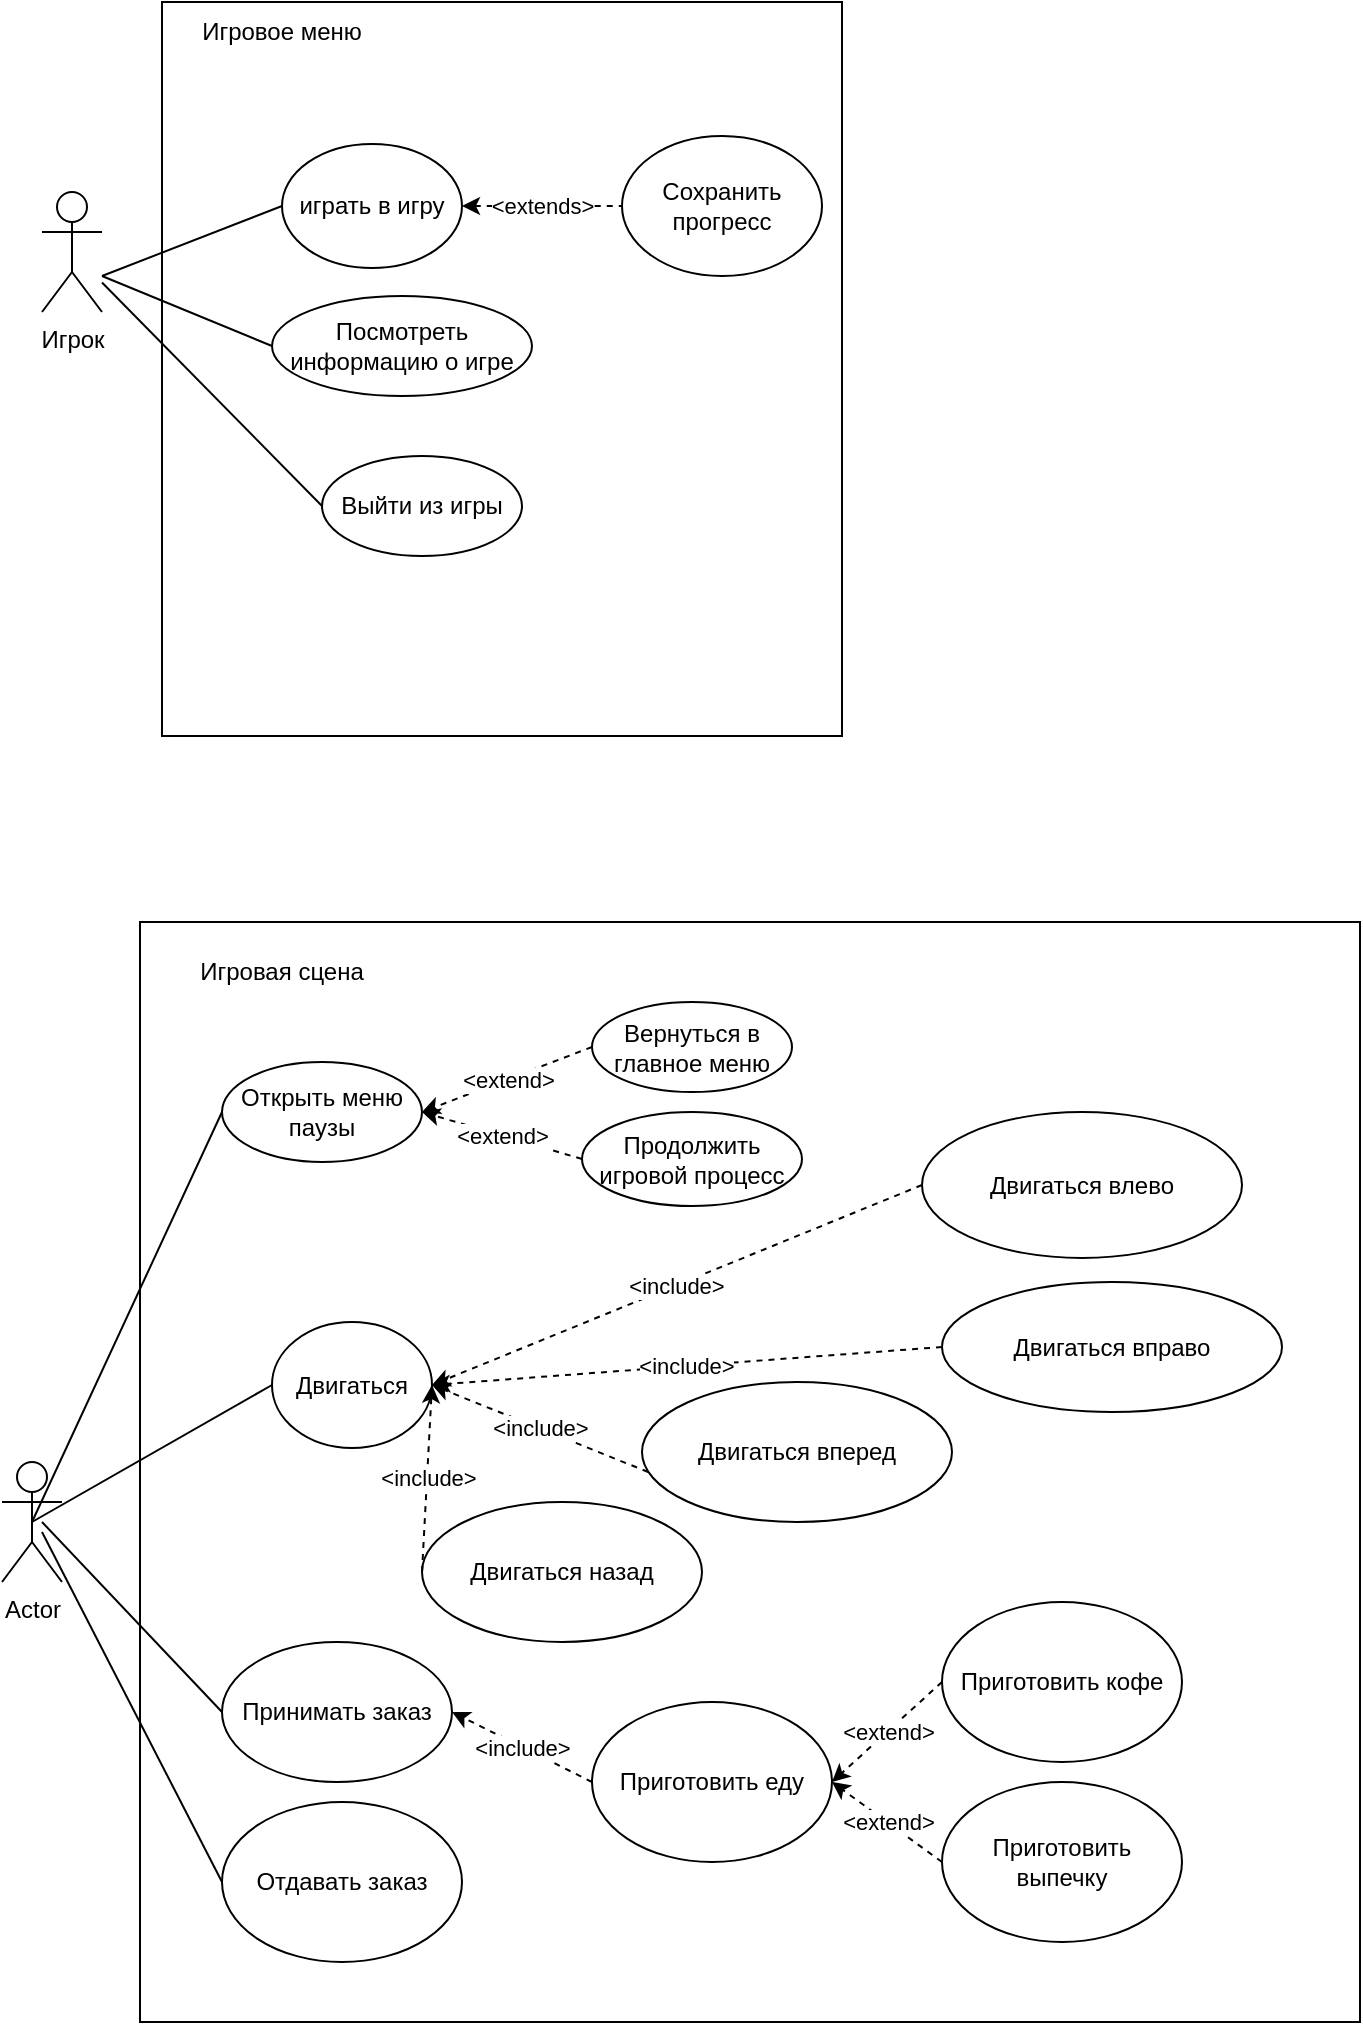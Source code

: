 <mxfile version="20.3.5" type="github" pages="3">
  <diagram id="C5RBs43oDa-KdzZeNtuy" name="Use-case">
    <mxGraphModel dx="1422" dy="794" grid="1" gridSize="10" guides="1" tooltips="1" connect="1" arrows="1" fold="1" page="1" pageScale="1" pageWidth="827" pageHeight="1169" math="0" shadow="0">
      <root>
        <mxCell id="WIyWlLk6GJQsqaUBKTNV-0" />
        <mxCell id="WIyWlLk6GJQsqaUBKTNV-1" parent="WIyWlLk6GJQsqaUBKTNV-0" />
        <mxCell id="Ne8jfRfgvsVxdE2lcxMV-0" value="Игрок" style="shape=umlActor;verticalLabelPosition=bottom;verticalAlign=top;html=1;outlineConnect=0;" parent="WIyWlLk6GJQsqaUBKTNV-1" vertex="1">
          <mxGeometry x="60" y="125" width="30" height="60" as="geometry" />
        </mxCell>
        <mxCell id="90OTyeDiw46A_I_kzMiP-0" value="" style="rounded=0;whiteSpace=wrap;html=1;" parent="WIyWlLk6GJQsqaUBKTNV-1" vertex="1">
          <mxGeometry x="120" y="30" width="340" height="367" as="geometry" />
        </mxCell>
        <mxCell id="90OTyeDiw46A_I_kzMiP-1" value="Игровое меню" style="text;html=1;strokeColor=none;fillColor=none;align=center;verticalAlign=middle;whiteSpace=wrap;rounded=0;" parent="WIyWlLk6GJQsqaUBKTNV-1" vertex="1">
          <mxGeometry x="120" y="30" width="120" height="30" as="geometry" />
        </mxCell>
        <mxCell id="90OTyeDiw46A_I_kzMiP-2" value="играть в игру" style="ellipse;whiteSpace=wrap;html=1;" parent="WIyWlLk6GJQsqaUBKTNV-1" vertex="1">
          <mxGeometry x="180" y="101" width="90" height="62" as="geometry" />
        </mxCell>
        <mxCell id="90OTyeDiw46A_I_kzMiP-3" value="&amp;lt;extends&amp;gt;" style="endArrow=none;html=1;rounded=0;exitX=1;exitY=0.5;exitDx=0;exitDy=0;dashed=1;endFill=0;startArrow=classic;startFill=1;" parent="WIyWlLk6GJQsqaUBKTNV-1" source="90OTyeDiw46A_I_kzMiP-2" target="90OTyeDiw46A_I_kzMiP-4" edge="1">
          <mxGeometry width="50" height="50" relative="1" as="geometry">
            <mxPoint x="380" y="247" as="sourcePoint" />
            <mxPoint x="430" y="197" as="targetPoint" />
          </mxGeometry>
        </mxCell>
        <mxCell id="90OTyeDiw46A_I_kzMiP-4" value="Сохранить прогресс" style="ellipse;whiteSpace=wrap;html=1;" parent="WIyWlLk6GJQsqaUBKTNV-1" vertex="1">
          <mxGeometry x="350" y="97" width="100" height="70" as="geometry" />
        </mxCell>
        <mxCell id="90OTyeDiw46A_I_kzMiP-5" value="Выйти из игры" style="ellipse;whiteSpace=wrap;html=1;" parent="WIyWlLk6GJQsqaUBKTNV-1" vertex="1">
          <mxGeometry x="200" y="257" width="100" height="50" as="geometry" />
        </mxCell>
        <mxCell id="Qqe8NDLmLsVqNLctiIEd-0" value="" style="endArrow=none;html=1;rounded=0;entryX=0;entryY=0.5;entryDx=0;entryDy=0;endFill=0;" parent="WIyWlLk6GJQsqaUBKTNV-1" source="Ne8jfRfgvsVxdE2lcxMV-0" target="90OTyeDiw46A_I_kzMiP-5" edge="1">
          <mxGeometry width="50" height="50" relative="1" as="geometry">
            <mxPoint x="250" y="247" as="sourcePoint" />
            <mxPoint x="300" y="197" as="targetPoint" />
          </mxGeometry>
        </mxCell>
        <mxCell id="Qqe8NDLmLsVqNLctiIEd-3" value="" style="endArrow=none;html=1;rounded=0;entryX=0;entryY=0.5;entryDx=0;entryDy=0;" parent="WIyWlLk6GJQsqaUBKTNV-1" target="90OTyeDiw46A_I_kzMiP-2" edge="1">
          <mxGeometry width="50" height="50" relative="1" as="geometry">
            <mxPoint x="90" y="167" as="sourcePoint" />
            <mxPoint x="300" y="197" as="targetPoint" />
          </mxGeometry>
        </mxCell>
        <mxCell id="Qqe8NDLmLsVqNLctiIEd-4" value="Посмотреть информацию о игре" style="ellipse;whiteSpace=wrap;html=1;" parent="WIyWlLk6GJQsqaUBKTNV-1" vertex="1">
          <mxGeometry x="175" y="177" width="130" height="50" as="geometry" />
        </mxCell>
        <mxCell id="Qqe8NDLmLsVqNLctiIEd-5" value="" style="endArrow=none;html=1;rounded=0;entryX=0;entryY=0.5;entryDx=0;entryDy=0;" parent="WIyWlLk6GJQsqaUBKTNV-1" target="Qqe8NDLmLsVqNLctiIEd-4" edge="1">
          <mxGeometry width="50" height="50" relative="1" as="geometry">
            <mxPoint x="90" y="167" as="sourcePoint" />
            <mxPoint x="300" y="187" as="targetPoint" />
          </mxGeometry>
        </mxCell>
        <mxCell id="Qqe8NDLmLsVqNLctiIEd-6" value="Actor" style="shape=umlActor;verticalLabelPosition=bottom;verticalAlign=top;html=1;outlineConnect=0;" parent="WIyWlLk6GJQsqaUBKTNV-1" vertex="1">
          <mxGeometry x="40" y="760" width="30" height="60" as="geometry" />
        </mxCell>
        <mxCell id="Qqe8NDLmLsVqNLctiIEd-7" value="" style="rounded=0;whiteSpace=wrap;html=1;" parent="WIyWlLk6GJQsqaUBKTNV-1" vertex="1">
          <mxGeometry x="109" y="490" width="610" height="550" as="geometry" />
        </mxCell>
        <mxCell id="Qqe8NDLmLsVqNLctiIEd-8" value="Игровая сцена" style="text;html=1;strokeColor=none;fillColor=none;align=center;verticalAlign=middle;whiteSpace=wrap;rounded=0;" parent="WIyWlLk6GJQsqaUBKTNV-1" vertex="1">
          <mxGeometry x="130" y="500" width="100" height="30" as="geometry" />
        </mxCell>
        <mxCell id="Qqe8NDLmLsVqNLctiIEd-10" value="Открыть меню паузы" style="ellipse;whiteSpace=wrap;html=1;" parent="WIyWlLk6GJQsqaUBKTNV-1" vertex="1">
          <mxGeometry x="150" y="560" width="100" height="50" as="geometry" />
        </mxCell>
        <mxCell id="Qqe8NDLmLsVqNLctiIEd-11" value="Продолжить игровой процесс" style="ellipse;whiteSpace=wrap;html=1;" parent="WIyWlLk6GJQsqaUBKTNV-1" vertex="1">
          <mxGeometry x="330" y="585" width="110" height="47" as="geometry" />
        </mxCell>
        <mxCell id="Qqe8NDLmLsVqNLctiIEd-12" value="Вернуться в главное меню" style="ellipse;whiteSpace=wrap;html=1;" parent="WIyWlLk6GJQsqaUBKTNV-1" vertex="1">
          <mxGeometry x="335" y="530" width="100" height="45" as="geometry" />
        </mxCell>
        <mxCell id="Qqe8NDLmLsVqNLctiIEd-13" value="Двигаться" style="ellipse;whiteSpace=wrap;html=1;" parent="WIyWlLk6GJQsqaUBKTNV-1" vertex="1">
          <mxGeometry x="175" y="690" width="80" height="63" as="geometry" />
        </mxCell>
        <mxCell id="Qqe8NDLmLsVqNLctiIEd-14" value="Двигаться влево" style="ellipse;whiteSpace=wrap;html=1;" parent="WIyWlLk6GJQsqaUBKTNV-1" vertex="1">
          <mxGeometry x="500" y="585" width="160" height="73" as="geometry" />
        </mxCell>
        <mxCell id="Qqe8NDLmLsVqNLctiIEd-15" value="Двигаться вперед" style="ellipse;whiteSpace=wrap;html=1;" parent="WIyWlLk6GJQsqaUBKTNV-1" vertex="1">
          <mxGeometry x="360" y="720" width="155" height="70" as="geometry" />
        </mxCell>
        <mxCell id="Qqe8NDLmLsVqNLctiIEd-16" value="Двигаться вправо" style="ellipse;whiteSpace=wrap;html=1;" parent="WIyWlLk6GJQsqaUBKTNV-1" vertex="1">
          <mxGeometry x="510" y="670" width="170" height="65" as="geometry" />
        </mxCell>
        <mxCell id="Qqe8NDLmLsVqNLctiIEd-17" value="Принимать заказ" style="ellipse;whiteSpace=wrap;html=1;" parent="WIyWlLk6GJQsqaUBKTNV-1" vertex="1">
          <mxGeometry x="150" y="850" width="115" height="70" as="geometry" />
        </mxCell>
        <mxCell id="Qqe8NDLmLsVqNLctiIEd-18" value="Двигаться назад" style="ellipse;whiteSpace=wrap;html=1;" parent="WIyWlLk6GJQsqaUBKTNV-1" vertex="1">
          <mxGeometry x="250" y="780" width="140" height="70" as="geometry" />
        </mxCell>
        <mxCell id="Qqe8NDLmLsVqNLctiIEd-20" value="Отдавать заказ" style="ellipse;whiteSpace=wrap;html=1;" parent="WIyWlLk6GJQsqaUBKTNV-1" vertex="1">
          <mxGeometry x="150" y="930" width="120" height="80" as="geometry" />
        </mxCell>
        <mxCell id="Qqe8NDLmLsVqNLctiIEd-21" value="Приготовить еду" style="ellipse;whiteSpace=wrap;html=1;" parent="WIyWlLk6GJQsqaUBKTNV-1" vertex="1">
          <mxGeometry x="335" y="880" width="120" height="80" as="geometry" />
        </mxCell>
        <mxCell id="Qqe8NDLmLsVqNLctiIEd-22" value="Приготовить кофе" style="ellipse;whiteSpace=wrap;html=1;" parent="WIyWlLk6GJQsqaUBKTNV-1" vertex="1">
          <mxGeometry x="510" y="830" width="120" height="80" as="geometry" />
        </mxCell>
        <mxCell id="Qqe8NDLmLsVqNLctiIEd-23" value="Приготовить выпечку" style="ellipse;whiteSpace=wrap;html=1;" parent="WIyWlLk6GJQsqaUBKTNV-1" vertex="1">
          <mxGeometry x="510" y="920" width="120" height="80" as="geometry" />
        </mxCell>
        <mxCell id="Qqe8NDLmLsVqNLctiIEd-25" value="&amp;lt;include&amp;gt;" style="endArrow=classic;html=1;rounded=0;exitX=0;exitY=0.5;exitDx=0;exitDy=0;dashed=1;entryX=1;entryY=0.5;entryDx=0;entryDy=0;" parent="WIyWlLk6GJQsqaUBKTNV-1" source="Qqe8NDLmLsVqNLctiIEd-14" target="Qqe8NDLmLsVqNLctiIEd-13" edge="1">
          <mxGeometry width="50" height="50" relative="1" as="geometry">
            <mxPoint x="350" y="750" as="sourcePoint" />
            <mxPoint x="310" y="700" as="targetPoint" />
          </mxGeometry>
        </mxCell>
        <mxCell id="Qqe8NDLmLsVqNLctiIEd-26" value="&amp;lt;include&amp;gt;" style="endArrow=classic;html=1;rounded=0;dashed=1;entryX=1;entryY=0.5;entryDx=0;entryDy=0;exitX=0;exitY=0.5;exitDx=0;exitDy=0;" parent="WIyWlLk6GJQsqaUBKTNV-1" source="Qqe8NDLmLsVqNLctiIEd-16" target="Qqe8NDLmLsVqNLctiIEd-13" edge="1">
          <mxGeometry width="50" height="50" relative="1" as="geometry">
            <mxPoint x="350" y="750" as="sourcePoint" />
            <mxPoint x="400" y="700" as="targetPoint" />
          </mxGeometry>
        </mxCell>
        <mxCell id="Qqe8NDLmLsVqNLctiIEd-27" value="&amp;lt;include&amp;gt;" style="endArrow=classic;html=1;rounded=0;dashed=1;exitX=0.02;exitY=0.643;exitDx=0;exitDy=0;exitPerimeter=0;entryX=1;entryY=0.5;entryDx=0;entryDy=0;" parent="WIyWlLk6GJQsqaUBKTNV-1" source="Qqe8NDLmLsVqNLctiIEd-15" target="Qqe8NDLmLsVqNLctiIEd-13" edge="1">
          <mxGeometry width="50" height="50" relative="1" as="geometry">
            <mxPoint x="350" y="750" as="sourcePoint" />
            <mxPoint x="400" y="700" as="targetPoint" />
          </mxGeometry>
        </mxCell>
        <mxCell id="Qqe8NDLmLsVqNLctiIEd-28" value="&amp;lt;include&amp;gt;" style="endArrow=classic;html=1;rounded=0;dashed=1;exitX=0;exitY=0.5;exitDx=0;exitDy=0;entryX=1;entryY=0.5;entryDx=0;entryDy=0;" parent="WIyWlLk6GJQsqaUBKTNV-1" source="Qqe8NDLmLsVqNLctiIEd-18" target="Qqe8NDLmLsVqNLctiIEd-13" edge="1">
          <mxGeometry width="50" height="50" relative="1" as="geometry">
            <mxPoint x="350" y="750" as="sourcePoint" />
            <mxPoint x="400" y="700" as="targetPoint" />
          </mxGeometry>
        </mxCell>
        <mxCell id="Qqe8NDLmLsVqNLctiIEd-29" value="&amp;lt;extend&amp;gt;" style="endArrow=classic;html=1;rounded=0;dashed=1;entryX=1;entryY=0.5;entryDx=0;entryDy=0;exitX=0;exitY=0.5;exitDx=0;exitDy=0;" parent="WIyWlLk6GJQsqaUBKTNV-1" source="Qqe8NDLmLsVqNLctiIEd-12" target="Qqe8NDLmLsVqNLctiIEd-10" edge="1">
          <mxGeometry width="50" height="50" relative="1" as="geometry">
            <mxPoint x="360" y="610" as="sourcePoint" />
            <mxPoint x="410" y="560" as="targetPoint" />
          </mxGeometry>
        </mxCell>
        <mxCell id="Qqe8NDLmLsVqNLctiIEd-31" value="&amp;lt;extend&amp;gt;" style="endArrow=classic;html=1;rounded=0;dashed=1;entryX=1;entryY=0.5;entryDx=0;entryDy=0;exitX=0;exitY=0.5;exitDx=0;exitDy=0;" parent="WIyWlLk6GJQsqaUBKTNV-1" source="Qqe8NDLmLsVqNLctiIEd-11" target="Qqe8NDLmLsVqNLctiIEd-10" edge="1">
          <mxGeometry width="50" height="50" relative="1" as="geometry">
            <mxPoint x="340" y="700" as="sourcePoint" />
            <mxPoint x="390" y="650" as="targetPoint" />
          </mxGeometry>
        </mxCell>
        <mxCell id="Qqe8NDLmLsVqNLctiIEd-35" value="&amp;lt;extend&amp;gt;" style="endArrow=classic;html=1;rounded=0;dashed=1;exitX=0;exitY=0.5;exitDx=0;exitDy=0;entryX=1;entryY=0.5;entryDx=0;entryDy=0;" parent="WIyWlLk6GJQsqaUBKTNV-1" source="Qqe8NDLmLsVqNLctiIEd-22" target="Qqe8NDLmLsVqNLctiIEd-21" edge="1">
          <mxGeometry width="50" height="50" relative="1" as="geometry">
            <mxPoint x="360" y="940" as="sourcePoint" />
            <mxPoint x="410" y="890" as="targetPoint" />
          </mxGeometry>
        </mxCell>
        <mxCell id="Qqe8NDLmLsVqNLctiIEd-36" value="&amp;lt;extend&amp;gt;" style="endArrow=classic;html=1;rounded=0;dashed=1;exitX=0;exitY=0.5;exitDx=0;exitDy=0;entryX=1;entryY=0.5;entryDx=0;entryDy=0;" parent="WIyWlLk6GJQsqaUBKTNV-1" source="Qqe8NDLmLsVqNLctiIEd-23" target="Qqe8NDLmLsVqNLctiIEd-21" edge="1">
          <mxGeometry width="50" height="50" relative="1" as="geometry">
            <mxPoint x="360" y="940" as="sourcePoint" />
            <mxPoint x="410" y="890" as="targetPoint" />
          </mxGeometry>
        </mxCell>
        <mxCell id="Qqe8NDLmLsVqNLctiIEd-37" value="&amp;lt;include&amp;gt;" style="endArrow=classic;html=1;rounded=0;dashed=1;exitX=0;exitY=0.5;exitDx=0;exitDy=0;entryX=1;entryY=0.5;entryDx=0;entryDy=0;" parent="WIyWlLk6GJQsqaUBKTNV-1" source="Qqe8NDLmLsVqNLctiIEd-21" target="Qqe8NDLmLsVqNLctiIEd-17" edge="1">
          <mxGeometry width="50" height="50" relative="1" as="geometry">
            <mxPoint x="360" y="940" as="sourcePoint" />
            <mxPoint x="410" y="890" as="targetPoint" />
          </mxGeometry>
        </mxCell>
        <mxCell id="Qqe8NDLmLsVqNLctiIEd-40" value="" style="endArrow=none;html=1;rounded=0;exitX=0.5;exitY=0.5;exitDx=0;exitDy=0;exitPerimeter=0;entryX=0;entryY=0.5;entryDx=0;entryDy=0;" parent="WIyWlLk6GJQsqaUBKTNV-1" source="Qqe8NDLmLsVqNLctiIEd-6" target="Qqe8NDLmLsVqNLctiIEd-10" edge="1">
          <mxGeometry width="50" height="50" relative="1" as="geometry">
            <mxPoint x="420" y="840" as="sourcePoint" />
            <mxPoint x="470" y="790" as="targetPoint" />
          </mxGeometry>
        </mxCell>
        <mxCell id="Qqe8NDLmLsVqNLctiIEd-41" value="" style="endArrow=none;html=1;rounded=0;exitX=0.5;exitY=0.5;exitDx=0;exitDy=0;exitPerimeter=0;entryX=0;entryY=0.5;entryDx=0;entryDy=0;" parent="WIyWlLk6GJQsqaUBKTNV-1" source="Qqe8NDLmLsVqNLctiIEd-6" target="Qqe8NDLmLsVqNLctiIEd-13" edge="1">
          <mxGeometry width="50" height="50" relative="1" as="geometry">
            <mxPoint x="420" y="840" as="sourcePoint" />
            <mxPoint x="470" y="790" as="targetPoint" />
          </mxGeometry>
        </mxCell>
        <mxCell id="Qqe8NDLmLsVqNLctiIEd-42" value="" style="endArrow=none;html=1;rounded=0;entryX=0;entryY=0.5;entryDx=0;entryDy=0;" parent="WIyWlLk6GJQsqaUBKTNV-1" target="Qqe8NDLmLsVqNLctiIEd-17" edge="1">
          <mxGeometry width="50" height="50" relative="1" as="geometry">
            <mxPoint x="60" y="790" as="sourcePoint" />
            <mxPoint x="470" y="790" as="targetPoint" />
          </mxGeometry>
        </mxCell>
        <mxCell id="Qqe8NDLmLsVqNLctiIEd-43" value="" style="endArrow=none;html=1;rounded=0;entryX=0;entryY=0.5;entryDx=0;entryDy=0;" parent="WIyWlLk6GJQsqaUBKTNV-1" target="Qqe8NDLmLsVqNLctiIEd-20" edge="1">
          <mxGeometry width="50" height="50" relative="1" as="geometry">
            <mxPoint x="60" y="795" as="sourcePoint" />
            <mxPoint x="110" y="745" as="targetPoint" />
          </mxGeometry>
        </mxCell>
      </root>
    </mxGraphModel>
  </diagram>
  <diagram id="HnUnrX7rn5Hr6e7uyCX0" name="Диаграмма последовательностей">
    <mxGraphModel dx="1422" dy="794" grid="1" gridSize="10" guides="1" tooltips="1" connect="1" arrows="1" fold="1" page="1" pageScale="1" pageWidth="827" pageHeight="1169" math="0" shadow="0">
      <root>
        <mxCell id="0" />
        <mxCell id="1" parent="0" />
        <mxCell id="hGnPdzImt7GURPPLnv8p-1" value="player: Player" style="rounded=0;whiteSpace=wrap;html=1;" parent="1" vertex="1">
          <mxGeometry x="90" y="10" width="100" height="50" as="geometry" />
        </mxCell>
        <mxCell id="hGnPdzImt7GURPPLnv8p-2" value="gui: GameMenu" style="rounded=0;whiteSpace=wrap;html=1;" parent="1" vertex="1">
          <mxGeometry x="310" y="10" width="120" height="50" as="geometry" />
        </mxCell>
        <mxCell id="hGnPdzImt7GURPPLnv8p-3" value="data: Provider" style="rounded=0;whiteSpace=wrap;html=1;" parent="1" vertex="1">
          <mxGeometry x="827" y="10" width="120" height="50" as="geometry" />
        </mxCell>
        <mxCell id="hGnPdzImt7GURPPLnv8p-5" value="" style="endArrow=none;dashed=1;html=1;rounded=0;entryX=0.5;entryY=1;entryDx=0;entryDy=0;" parent="1" target="hGnPdzImt7GURPPLnv8p-1" edge="1">
          <mxGeometry width="50" height="50" relative="1" as="geometry">
            <mxPoint x="140" y="720" as="sourcePoint" />
            <mxPoint x="440" y="280" as="targetPoint" />
          </mxGeometry>
        </mxCell>
        <mxCell id="hGnPdzImt7GURPPLnv8p-6" value="" style="endArrow=none;dashed=1;html=1;rounded=0;entryX=0.5;entryY=1;entryDx=0;entryDy=0;startArrow=none;" parent="1" source="hGnPdzImt7GURPPLnv8p-10" edge="1">
          <mxGeometry width="50" height="50" relative="1" as="geometry">
            <mxPoint x="886.5" y="510" as="sourcePoint" />
            <mxPoint x="886.5" y="60" as="targetPoint" />
          </mxGeometry>
        </mxCell>
        <mxCell id="hGnPdzImt7GURPPLnv8p-7" value="" style="endArrow=none;dashed=1;html=1;rounded=0;entryX=0.5;entryY=1;entryDx=0;entryDy=0;" parent="1" target="hGnPdzImt7GURPPLnv8p-2" edge="1">
          <mxGeometry width="50" height="50" relative="1" as="geometry">
            <mxPoint x="370" y="710" as="sourcePoint" />
            <mxPoint x="369.5" y="70" as="targetPoint" />
          </mxGeometry>
        </mxCell>
        <mxCell id="hGnPdzImt7GURPPLnv8p-8" value="" style="rounded=0;whiteSpace=wrap;html=1;" parent="1" vertex="1">
          <mxGeometry x="125" y="80" width="30" height="400" as="geometry" />
        </mxCell>
        <mxCell id="hGnPdzImt7GURPPLnv8p-10" value="" style="rounded=0;whiteSpace=wrap;html=1;" parent="1" vertex="1">
          <mxGeometry x="877" y="160" width="20" height="50" as="geometry" />
        </mxCell>
        <mxCell id="hGnPdzImt7GURPPLnv8p-11" value="" style="endArrow=none;dashed=1;html=1;rounded=0;entryX=0.5;entryY=1;entryDx=0;entryDy=0;startArrow=none;" parent="1" source="wieTnfwfSt6Gf1IbfCgy-33" target="hGnPdzImt7GURPPLnv8p-10" edge="1">
          <mxGeometry width="50" height="50" relative="1" as="geometry">
            <mxPoint x="887" y="620" as="sourcePoint" />
            <mxPoint x="886.5" y="60" as="targetPoint" />
          </mxGeometry>
        </mxCell>
        <mxCell id="hGnPdzImt7GURPPLnv8p-13" value="" style="rounded=0;whiteSpace=wrap;html=1;" parent="1" vertex="1">
          <mxGeometry x="360" y="90" width="20" height="350" as="geometry" />
        </mxCell>
        <mxCell id="hGnPdzImt7GURPPLnv8p-14" value="1.1: InitMain()" style="endArrow=classic;html=1;rounded=0;edgeStyle=orthogonalEdgeStyle;" parent="1" target="hGnPdzImt7GURPPLnv8p-13" edge="1">
          <mxGeometry width="50" height="50" relative="1" as="geometry">
            <mxPoint x="380" y="125" as="sourcePoint" />
            <mxPoint x="300" y="230" as="targetPoint" />
            <Array as="points">
              <mxPoint x="380" y="125" />
              <mxPoint x="410" y="125" />
              <mxPoint x="410" y="145" />
            </Array>
          </mxGeometry>
        </mxCell>
        <mxCell id="wieTnfwfSt6Gf1IbfCgy-6" value="&amp;nbsp;LoadNewGame()" style="endArrow=classic;html=1;rounded=0;entryX=0.957;entryY=0.18;entryDx=0;entryDy=0;entryPerimeter=0;exitX=-0.014;exitY=0.587;exitDx=0;exitDy=0;exitPerimeter=0;" parent="1" source="wieTnfwfSt6Gf1IbfCgy-5" target="wieTnfwfSt6Gf1IbfCgy-38" edge="1">
          <mxGeometry y="1" width="50" height="50" relative="1" as="geometry">
            <mxPoint x="860" y="519.29" as="sourcePoint" />
            <mxPoint x="740" y="519.29" as="targetPoint" />
            <mxPoint as="offset" />
          </mxGeometry>
        </mxCell>
        <mxCell id="wieTnfwfSt6Gf1IbfCgy-9" value="" style="endArrow=classic;html=1;rounded=0;exitX=1;exitY=0.196;exitDx=0;exitDy=0;exitPerimeter=0;entryX=-0.083;entryY=0.198;entryDx=0;entryDy=0;entryPerimeter=0;" parent="1" source="hGnPdzImt7GURPPLnv8p-8" target="hGnPdzImt7GURPPLnv8p-13" edge="1">
          <mxGeometry width="50" height="50" relative="1" as="geometry">
            <mxPoint x="170" y="160" as="sourcePoint" />
            <mxPoint x="340" y="170" as="targetPoint" />
          </mxGeometry>
        </mxCell>
        <mxCell id="wieTnfwfSt6Gf1IbfCgy-10" value="ClickOnInformationButtom" style="edgeLabel;html=1;align=center;verticalAlign=middle;resizable=0;points=[];" parent="wieTnfwfSt6Gf1IbfCgy-9" vertex="1" connectable="0">
          <mxGeometry x="-0.335" y="3" relative="1" as="geometry">
            <mxPoint x="26" y="-4" as="offset" />
          </mxGeometry>
        </mxCell>
        <mxCell id="wieTnfwfSt6Gf1IbfCgy-15" value="gui: InfotmationAboutGame" style="rounded=0;whiteSpace=wrap;html=1;fillStyle=auto;" parent="1" vertex="1">
          <mxGeometry x="460" y="10" width="150" height="50" as="geometry" />
        </mxCell>
        <mxCell id="wieTnfwfSt6Gf1IbfCgy-16" value="gui: GameInterface" style="rounded=0;whiteSpace=wrap;html=1;fillStyle=auto;" parent="1" vertex="1">
          <mxGeometry x="640" y="10" width="150" height="50" as="geometry" />
        </mxCell>
        <mxCell id="wieTnfwfSt6Gf1IbfCgy-17" value="" style="endArrow=none;dashed=1;html=1;rounded=0;entryX=0.5;entryY=1;entryDx=0;entryDy=0;startArrow=none;" parent="1" source="wieTnfwfSt6Gf1IbfCgy-38" target="wieTnfwfSt6Gf1IbfCgy-16" edge="1">
          <mxGeometry width="50" height="50" relative="1" as="geometry">
            <mxPoint x="720" y="720" as="sourcePoint" />
            <mxPoint x="620" y="200" as="targetPoint" />
          </mxGeometry>
        </mxCell>
        <mxCell id="wieTnfwfSt6Gf1IbfCgy-18" value="" style="endArrow=none;dashed=1;html=1;rounded=0;entryX=0.5;entryY=1;entryDx=0;entryDy=0;startArrow=none;" parent="1" source="wieTnfwfSt6Gf1IbfCgy-19" target="wieTnfwfSt6Gf1IbfCgy-15" edge="1">
          <mxGeometry width="50" height="50" relative="1" as="geometry">
            <mxPoint x="535" y="520.762" as="sourcePoint" />
            <mxPoint x="620" y="230" as="targetPoint" />
          </mxGeometry>
        </mxCell>
        <mxCell id="wieTnfwfSt6Gf1IbfCgy-19" value="" style="rounded=0;whiteSpace=wrap;html=1;fillStyle=auto;" parent="1" vertex="1">
          <mxGeometry x="525" y="195" width="20" height="100" as="geometry" />
        </mxCell>
        <mxCell id="wieTnfwfSt6Gf1IbfCgy-20" value="" style="endArrow=none;dashed=1;html=1;rounded=0;entryX=0.5;entryY=1;entryDx=0;entryDy=0;" parent="1" target="wieTnfwfSt6Gf1IbfCgy-19" edge="1">
          <mxGeometry width="50" height="50" relative="1" as="geometry">
            <mxPoint x="535" y="720" as="sourcePoint" />
            <mxPoint x="535" y="60" as="targetPoint" />
          </mxGeometry>
        </mxCell>
        <mxCell id="wieTnfwfSt6Gf1IbfCgy-12" value="onInformationButtomPressed" style="endArrow=classic;html=1;rounded=0;exitX=0.995;exitY=0.245;exitDx=0;exitDy=0;entryX=0;entryY=0.25;entryDx=0;entryDy=0;exitPerimeter=0;" parent="1" source="hGnPdzImt7GURPPLnv8p-13" target="hGnPdzImt7GURPPLnv8p-10" edge="1">
          <mxGeometry width="50" height="50" relative="1" as="geometry">
            <mxPoint x="390" y="190" as="sourcePoint" />
            <mxPoint x="870" y="178" as="targetPoint" />
            <mxPoint as="offset" />
          </mxGeometry>
        </mxCell>
        <mxCell id="wieTnfwfSt6Gf1IbfCgy-21" value="" style="endArrow=classic;html=1;rounded=0;exitX=0;exitY=0.796;exitDx=0;exitDy=0;entryX=1.049;entryY=0.05;entryDx=0;entryDy=0;entryPerimeter=0;exitPerimeter=0;dashed=1;" parent="1" source="hGnPdzImt7GURPPLnv8p-10" target="wieTnfwfSt6Gf1IbfCgy-19" edge="1">
          <mxGeometry width="50" height="50" relative="1" as="geometry">
            <mxPoint x="870" y="200" as="sourcePoint" />
            <mxPoint x="540" y="210" as="targetPoint" />
          </mxGeometry>
        </mxCell>
        <mxCell id="wieTnfwfSt6Gf1IbfCgy-22" value="UpdateGUI" style="edgeLabel;html=1;align=center;verticalAlign=middle;resizable=0;points=[];" parent="wieTnfwfSt6Gf1IbfCgy-21" vertex="1" connectable="0">
          <mxGeometry x="-0.19" y="4" relative="1" as="geometry">
            <mxPoint x="-73" as="offset" />
          </mxGeometry>
        </mxCell>
        <mxCell id="wieTnfwfSt6Gf1IbfCgy-23" value="ClickOnCloseButtom" style="endArrow=classic;html=1;rounded=0;exitX=0.99;exitY=0.368;exitDx=0;exitDy=0;exitPerimeter=0;entryX=-0.014;entryY=0.338;entryDx=0;entryDy=0;entryPerimeter=0;" parent="1" source="hGnPdzImt7GURPPLnv8p-8" target="wieTnfwfSt6Gf1IbfCgy-19" edge="1">
          <mxGeometry x="-0.131" y="10" width="50" height="50" relative="1" as="geometry">
            <mxPoint x="160" y="230" as="sourcePoint" />
            <mxPoint x="520" y="230" as="targetPoint" />
            <mxPoint as="offset" />
          </mxGeometry>
        </mxCell>
        <mxCell id="wieTnfwfSt6Gf1IbfCgy-24" value="OnCloseButtomPressed" style="endArrow=classic;html=1;rounded=0;exitX=0.936;exitY=0.448;exitDx=0;exitDy=0;exitPerimeter=0;entryX=-0.088;entryY=0.081;entryDx=0;entryDy=0;entryPerimeter=0;" parent="1" source="wieTnfwfSt6Gf1IbfCgy-19" target="wieTnfwfSt6Gf1IbfCgy-33" edge="1">
          <mxGeometry width="50" height="50" relative="1" as="geometry">
            <mxPoint x="400" y="250" as="sourcePoint" />
            <mxPoint x="860" y="250" as="targetPoint" />
          </mxGeometry>
        </mxCell>
        <mxCell id="wieTnfwfSt6Gf1IbfCgy-25" value="Update GUI" style="endArrow=classic;html=1;rounded=0;entryX=1.041;entryY=0.484;entryDx=0;entryDy=0;entryPerimeter=0;dashed=1;" parent="1" target="hGnPdzImt7GURPPLnv8p-13" edge="1">
          <mxGeometry width="50" height="50" relative="1" as="geometry">
            <mxPoint x="877" y="260" as="sourcePoint" />
            <mxPoint x="477" y="260" as="targetPoint" />
          </mxGeometry>
        </mxCell>
        <mxCell id="wieTnfwfSt6Gf1IbfCgy-27" value="ClickOnStartGameButtom" style="endArrow=classic;html=1;rounded=0;entryX=-0.05;entryY=0.659;entryDx=0;entryDy=0;entryPerimeter=0;exitX=0.997;exitY=0.6;exitDx=0;exitDy=0;exitPerimeter=0;" parent="1" source="hGnPdzImt7GURPPLnv8p-8" target="hGnPdzImt7GURPPLnv8p-13" edge="1">
          <mxGeometry width="50" height="50" relative="1" as="geometry">
            <mxPoint x="160" y="320" as="sourcePoint" />
            <mxPoint x="330" y="410" as="targetPoint" />
          </mxGeometry>
        </mxCell>
        <mxCell id="wieTnfwfSt6Gf1IbfCgy-29" value="OnStartGameButtomPressed" style="endArrow=classic;html=1;rounded=0;entryX=-0.067;entryY=0.092;entryDx=0;entryDy=0;entryPerimeter=0;" parent="1" target="wieTnfwfSt6Gf1IbfCgy-5" edge="1">
          <mxGeometry width="50" height="50" relative="1" as="geometry">
            <mxPoint x="380" y="339.64" as="sourcePoint" />
            <mxPoint x="830" y="339.64" as="targetPoint" />
          </mxGeometry>
        </mxCell>
        <mxCell id="wieTnfwfSt6Gf1IbfCgy-31" value="LoadGameWithRecorders()" style="endArrow=classic;html=1;rounded=0;exitX=-0.043;exitY=0.908;exitDx=0;exitDy=0;exitPerimeter=0;entryX=0.976;entryY=0.663;entryDx=0;entryDy=0;entryPerimeter=0;" parent="1" source="wieTnfwfSt6Gf1IbfCgy-5" target="wieTnfwfSt6Gf1IbfCgy-38" edge="1">
          <mxGeometry width="50" height="50" relative="1" as="geometry">
            <mxPoint x="860" y="600" as="sourcePoint" />
            <mxPoint x="730" y="600" as="targetPoint" />
            <mxPoint as="offset" />
          </mxGeometry>
        </mxCell>
        <mxCell id="wieTnfwfSt6Gf1IbfCgy-32" value="Запуск приложения" style="text;html=1;strokeColor=none;fillColor=none;align=center;verticalAlign=middle;whiteSpace=wrap;rounded=0;fillStyle=auto;" parent="1" vertex="1">
          <mxGeometry x="20" y="10" width="40" height="30" as="geometry" />
        </mxCell>
        <mxCell id="wieTnfwfSt6Gf1IbfCgy-33" value="" style="rounded=0;whiteSpace=wrap;html=1;fillStyle=auto;" parent="1" vertex="1">
          <mxGeometry x="877" y="235" width="20" height="60" as="geometry" />
        </mxCell>
        <mxCell id="wieTnfwfSt6Gf1IbfCgy-34" value="" style="endArrow=none;dashed=1;html=1;rounded=0;entryX=0.5;entryY=1;entryDx=0;entryDy=0;" parent="1" target="wieTnfwfSt6Gf1IbfCgy-33" edge="1">
          <mxGeometry width="50" height="50" relative="1" as="geometry">
            <mxPoint x="887" y="620" as="sourcePoint" />
            <mxPoint x="886" y="220" as="targetPoint" />
            <Array as="points">
              <mxPoint x="887" y="350" />
            </Array>
          </mxGeometry>
        </mxCell>
        <mxCell id="wieTnfwfSt6Gf1IbfCgy-5" value="" style="rounded=0;whiteSpace=wrap;html=1;fillStyle=auto;" parent="1" vertex="1">
          <mxGeometry x="877" y="310" width="20" height="320" as="geometry" />
        </mxCell>
        <mxCell id="wieTnfwfSt6Gf1IbfCgy-37" value="GameStartedCheck()" style="endArrow=classic;html=1;rounded=0;edgeStyle=orthogonalEdgeStyle;" parent="1" target="wieTnfwfSt6Gf1IbfCgy-5" edge="1">
          <mxGeometry x="-0.101" y="-60" width="50" height="50" relative="1" as="geometry">
            <mxPoint x="874" y="400" as="sourcePoint" />
            <mxPoint x="810" y="420" as="targetPoint" />
            <Array as="points">
              <mxPoint x="840" y="400" />
              <mxPoint x="840" y="429" />
            </Array>
            <mxPoint as="offset" />
          </mxGeometry>
        </mxCell>
        <mxCell id="wieTnfwfSt6Gf1IbfCgy-38" value="" style="rounded=0;whiteSpace=wrap;html=1;fillStyle=auto;" parent="1" vertex="1">
          <mxGeometry x="705" y="460" width="20" height="210" as="geometry" />
        </mxCell>
        <mxCell id="wieTnfwfSt6Gf1IbfCgy-39" value="" style="endArrow=none;dashed=1;html=1;rounded=0;entryX=0.5;entryY=1;entryDx=0;entryDy=0;" parent="1" target="wieTnfwfSt6Gf1IbfCgy-38" edge="1">
          <mxGeometry width="50" height="50" relative="1" as="geometry">
            <mxPoint x="715" y="740" as="sourcePoint" />
            <mxPoint x="715" y="60" as="targetPoint" />
          </mxGeometry>
        </mxCell>
        <mxCell id="wieTnfwfSt6Gf1IbfCgy-40" value="" style="rounded=0;whiteSpace=wrap;html=1;fillStyle=cross-hatch;" parent="1" vertex="1">
          <mxGeometry x="620" y="450" width="310" height="230" as="geometry" />
        </mxCell>
        <mxCell id="wieTnfwfSt6Gf1IbfCgy-41" value="" style="endArrow=none;dashed=1;html=1;rounded=0;entryX=1;entryY=0.5;entryDx=0;entryDy=0;exitX=0;exitY=0.5;exitDx=0;exitDy=0;" parent="1" source="wieTnfwfSt6Gf1IbfCgy-40" target="wieTnfwfSt6Gf1IbfCgy-40" edge="1">
          <mxGeometry width="50" height="50" relative="1" as="geometry">
            <mxPoint x="380" y="400" as="sourcePoint" />
            <mxPoint x="430" y="350" as="targetPoint" />
          </mxGeometry>
        </mxCell>
        <mxCell id="wieTnfwfSt6Gf1IbfCgy-42" value="alt" style="rounded=0;whiteSpace=wrap;html=1;fillStyle=auto;" parent="1" vertex="1">
          <mxGeometry x="620" y="450" width="60" height="30" as="geometry" />
        </mxCell>
        <mxCell id="wieTnfwfSt6Gf1IbfCgy-44" value="" style="endArrow=none;dashed=1;html=1;rounded=0;entryX=0;entryY=0.25;entryDx=0;entryDy=0;exitX=0;exitY=0;exitDx=230;exitDy=30;exitPerimeter=0;" parent="1" source="wieTnfwfSt6Gf1IbfCgy-2" target="wieTnfwfSt6Gf1IbfCgy-40" edge="1">
          <mxGeometry width="50" height="50" relative="1" as="geometry">
            <mxPoint x="380" y="400" as="sourcePoint" />
            <mxPoint x="430" y="350" as="targetPoint" />
          </mxGeometry>
        </mxCell>
        <mxCell id="wieTnfwfSt6Gf1IbfCgy-2" value="&lt;div style=&quot;text-align: left;&quot;&gt;&lt;span style=&quot;background-color: initial;&quot;&gt;Если найдена сохраненная ига:&lt;/span&gt;&lt;/div&gt;&lt;div style=&quot;text-align: left;&quot;&gt;&lt;span style=&quot;background-color: initial;&quot;&gt;&amp;nbsp; &amp;nbsp;-загрузить сцену с игрой&lt;/span&gt;&lt;/div&gt;&lt;div style=&quot;text-align: left;&quot;&gt;&lt;span style=&quot;background-color: initial;&quot;&gt;иначе&lt;/span&gt;&lt;/div&gt;&lt;div style=&quot;text-align: left;&quot;&gt;&lt;span style=&quot;background-color: initial;&quot;&gt;&amp;nbsp; -инициализировать GUI&lt;/span&gt;&lt;/div&gt;" style="shape=note;whiteSpace=wrap;html=1;backgroundOutline=1;darkOpacity=0.05;" parent="1" vertex="1">
          <mxGeometry x="330" y="480" width="230" height="100" as="geometry" />
        </mxCell>
      </root>
    </mxGraphModel>
  </diagram>
  <diagram id="kAyGYRpsHliowwp29N3m" name="Диаграмма активностей">
    <mxGraphModel dx="2249" dy="794" grid="1" gridSize="10" guides="1" tooltips="1" connect="1" arrows="1" fold="1" page="1" pageScale="1" pageWidth="827" pageHeight="1169" math="0" shadow="0">
      <root>
        <mxCell id="0" />
        <mxCell id="1" parent="0" />
        <mxCell id="Rbs2B3ZWBwc6GjYxgsf8-1" value="" style="endArrow=none;html=1;rounded=0;" parent="1" edge="1">
          <mxGeometry width="50" height="50" relative="1" as="geometry">
            <mxPoint x="340" y="1152.667" as="sourcePoint" />
            <mxPoint x="340" y="60" as="targetPoint" />
          </mxGeometry>
        </mxCell>
        <mxCell id="Rbs2B3ZWBwc6GjYxgsf8-2" value="" style="endArrow=none;html=1;rounded=0;" parent="1" edge="1">
          <mxGeometry width="50" height="50" relative="1" as="geometry">
            <mxPoint x="-200" y="80" as="sourcePoint" />
            <mxPoint x="730" y="80" as="targetPoint" />
          </mxGeometry>
        </mxCell>
        <mxCell id="Rbs2B3ZWBwc6GjYxgsf8-6" value="Вход в главное меню" style="rounded=1;whiteSpace=wrap;html=1;fillStyle=auto;" parent="1" vertex="1">
          <mxGeometry x="-150" y="140" width="120" height="60" as="geometry" />
        </mxCell>
        <mxCell id="Rbs2B3ZWBwc6GjYxgsf8-7" value="Проверка на сохраненную игру" style="rounded=1;whiteSpace=wrap;html=1;fillStyle=auto;" parent="1" vertex="1">
          <mxGeometry x="480" y="100" width="120" height="60" as="geometry" />
        </mxCell>
        <mxCell id="Rbs2B3ZWBwc6GjYxgsf8-9" value="Выбор действия" style="rhombus;whiteSpace=wrap;html=1;fillStyle=auto;fillColor=#FFFFFF;" parent="1" vertex="1">
          <mxGeometry x="-150" y="230" width="120" height="80" as="geometry" />
        </mxCell>
        <mxCell id="Rbs2B3ZWBwc6GjYxgsf8-10" value="Сохраненная игра найдена?" style="rhombus;whiteSpace=wrap;html=1;fillStyle=auto;fillColor=#FFFFFF;" parent="1" vertex="1">
          <mxGeometry x="440" y="180" width="200" height="80" as="geometry" />
        </mxCell>
        <mxCell id="yMgyob445lDI-vOfacz4-1" value="Посмотреть информацию об игре" style="rounded=1;whiteSpace=wrap;html=1;fillStyle=auto;fillColor=#FFFFFF;" parent="1" vertex="1">
          <mxGeometry x="-525" y="370" width="120" height="60" as="geometry" />
        </mxCell>
        <mxCell id="gBbNFH1kS-BxeGNoQgp4-1" value="Выйти из игры" style="rounded=1;whiteSpace=wrap;html=1;fillStyle=auto;fillColor=#FFFFFF;" parent="1" vertex="1">
          <mxGeometry x="200" y="380" width="120" height="60" as="geometry" />
        </mxCell>
        <mxCell id="gBbNFH1kS-BxeGNoQgp4-2" value="Начать играть" style="rounded=1;whiteSpace=wrap;html=1;fillStyle=auto;fillColor=#FFFFFF;" parent="1" vertex="1">
          <mxGeometry x="-150" y="380" width="120" height="60" as="geometry" />
        </mxCell>
        <mxCell id="BhjbUa6gCer2GmVKPZQr-1" value="" style="endArrow=classic;html=1;rounded=0;exitX=0.5;exitY=1;exitDx=0;exitDy=0;entryX=0.5;entryY=0;entryDx=0;entryDy=0;" parent="1" source="Rbs2B3ZWBwc6GjYxgsf8-6" target="Rbs2B3ZWBwc6GjYxgsf8-9" edge="1">
          <mxGeometry width="50" height="50" relative="1" as="geometry">
            <mxPoint x="180" y="340" as="sourcePoint" />
            <mxPoint x="230" y="290" as="targetPoint" />
          </mxGeometry>
        </mxCell>
        <mxCell id="BhjbUa6gCer2GmVKPZQr-2" value="" style="endArrow=classic;html=1;rounded=0;exitX=0.5;exitY=1;exitDx=0;exitDy=0;" parent="1" source="Rbs2B3ZWBwc6GjYxgsf8-9" target="gBbNFH1kS-BxeGNoQgp4-2" edge="1">
          <mxGeometry width="50" height="50" relative="1" as="geometry">
            <mxPoint x="180" y="340" as="sourcePoint" />
            <mxPoint x="230" y="290" as="targetPoint" />
          </mxGeometry>
        </mxCell>
        <mxCell id="BhjbUa6gCer2GmVKPZQr-8" value="" style="endArrow=classic;html=1;rounded=0;entryX=0.5;entryY=0;entryDx=0;entryDy=0;exitX=0.5;exitY=1;exitDx=0;exitDy=0;edgeStyle=orthogonalEdgeStyle;" parent="1" source="Rbs2B3ZWBwc6GjYxgsf8-9" target="yMgyob445lDI-vOfacz4-1" edge="1">
          <mxGeometry width="50" height="50" relative="1" as="geometry">
            <mxPoint x="-473" y="360" as="sourcePoint" />
            <mxPoint x="130" y="270" as="targetPoint" />
          </mxGeometry>
        </mxCell>
        <mxCell id="BhjbUa6gCer2GmVKPZQr-13" value="" style="endArrow=classic;html=1;rounded=0;exitX=0.5;exitY=1;exitDx=0;exitDy=0;" parent="1" source="gBbNFH1kS-BxeGNoQgp4-1" edge="1">
          <mxGeometry width="50" height="50" relative="1" as="geometry">
            <mxPoint x="260" y="400" as="sourcePoint" />
            <mxPoint x="260" y="1110" as="targetPoint" />
          </mxGeometry>
        </mxCell>
        <mxCell id="BhjbUa6gCer2GmVKPZQr-19" value="Загрузить игру с прогрессом" style="rounded=1;whiteSpace=wrap;html=1;fillStyle=auto;fillColor=#FFFFFF;" parent="1" vertex="1">
          <mxGeometry x="380" y="280" width="120" height="60" as="geometry" />
        </mxCell>
        <mxCell id="BhjbUa6gCer2GmVKPZQr-20" value="" style="endArrow=classic;html=1;rounded=0;exitX=0.5;exitY=1;exitDx=0;exitDy=0;entryX=0.5;entryY=0;entryDx=0;entryDy=0;" parent="1" source="Rbs2B3ZWBwc6GjYxgsf8-7" target="Rbs2B3ZWBwc6GjYxgsf8-10" edge="1">
          <mxGeometry width="50" height="50" relative="1" as="geometry">
            <mxPoint x="390" y="420" as="sourcePoint" />
            <mxPoint x="540" y="170" as="targetPoint" />
          </mxGeometry>
        </mxCell>
        <mxCell id="nrkIloPWHv2UjeMclcX8-1" value="Загрузить новую игру" style="rounded=1;whiteSpace=wrap;html=1;fillStyle=auto;fillColor=#FFFFFF;" parent="1" vertex="1">
          <mxGeometry x="580" y="280" width="120" height="60" as="geometry" />
        </mxCell>
        <mxCell id="FDwObH32U5-NVDw5QCR0-1" value="Да" style="endArrow=classic;html=1;rounded=0;exitX=0;exitY=0.5;exitDx=0;exitDy=0;entryX=0.5;entryY=0;entryDx=0;entryDy=0;" parent="1" source="Rbs2B3ZWBwc6GjYxgsf8-10" target="BhjbUa6gCer2GmVKPZQr-19" edge="1">
          <mxGeometry width="50" height="50" relative="1" as="geometry">
            <mxPoint x="390" y="400" as="sourcePoint" />
            <mxPoint x="440" y="340" as="targetPoint" />
          </mxGeometry>
        </mxCell>
        <mxCell id="FDwObH32U5-NVDw5QCR0-3" value="Нет" style="endArrow=classic;html=1;rounded=0;exitX=1;exitY=0.5;exitDx=0;exitDy=0;entryX=0.5;entryY=0;entryDx=0;entryDy=0;" parent="1" source="Rbs2B3ZWBwc6GjYxgsf8-10" target="nrkIloPWHv2UjeMclcX8-1" edge="1">
          <mxGeometry width="50" height="50" relative="1" as="geometry">
            <mxPoint x="340" y="400" as="sourcePoint" />
            <mxPoint x="390" y="350" as="targetPoint" />
          </mxGeometry>
        </mxCell>
        <mxCell id="6dI_PCz4xuFn01U7MJYy-1" value="" style="endArrow=none;html=1;rounded=0;exitX=0.5;exitY=1;exitDx=0;exitDy=0;" parent="1" source="BhjbUa6gCer2GmVKPZQr-19" edge="1">
          <mxGeometry width="50" height="50" relative="1" as="geometry">
            <mxPoint x="450" y="620" as="sourcePoint" />
            <mxPoint x="440" y="360" as="targetPoint" />
          </mxGeometry>
        </mxCell>
        <mxCell id="6dI_PCz4xuFn01U7MJYy-2" value="" style="endArrow=none;html=1;rounded=0;exitX=0.5;exitY=1;exitDx=0;exitDy=0;" parent="1" source="nrkIloPWHv2UjeMclcX8-1" edge="1">
          <mxGeometry width="50" height="50" relative="1" as="geometry">
            <mxPoint x="640" y="400" as="sourcePoint" />
            <mxPoint x="640" y="360" as="targetPoint" />
          </mxGeometry>
        </mxCell>
        <mxCell id="6dI_PCz4xuFn01U7MJYy-3" value="" style="endArrow=none;html=1;rounded=0;" parent="1" edge="1">
          <mxGeometry width="50" height="50" relative="1" as="geometry">
            <mxPoint x="440" y="360" as="sourcePoint" />
            <mxPoint x="640" y="360" as="targetPoint" />
          </mxGeometry>
        </mxCell>
        <mxCell id="6dI_PCz4xuFn01U7MJYy-4" value="" style="endArrow=classic;html=1;rounded=0;startArrow=none;" parent="1" source="IXWspGPbJKx38wC6iW65-1" edge="1">
          <mxGeometry width="50" height="50" relative="1" as="geometry">
            <mxPoint x="550" y="360" as="sourcePoint" />
            <mxPoint x="550" y="400" as="targetPoint" />
          </mxGeometry>
        </mxCell>
        <mxCell id="__NWuUUB4K47EqYpgv0y-1" value="Вернуться в главное меню?" style="rhombus;whiteSpace=wrap;html=1;fillStyle=auto;fillColor=#FFFFFF;" parent="1" vertex="1">
          <mxGeometry y="670" width="150" height="100" as="geometry" />
        </mxCell>
        <mxCell id="1-vbrbfcQPaOYka8NBk1-1" value="Выбор действия" style="rhombus;whiteSpace=wrap;html=1;fillStyle=auto;fillColor=#FFFFFF;" parent="1" vertex="1">
          <mxGeometry x="-150" y="470" width="120" height="80" as="geometry" />
        </mxCell>
        <mxCell id="nyQ8Fwr2sN2853CqZwC9-1" value="" style="endArrow=classic;html=1;rounded=0;exitX=0.5;exitY=1;exitDx=0;exitDy=0;entryX=0.5;entryY=0;entryDx=0;entryDy=0;" parent="1" source="gBbNFH1kS-BxeGNoQgp4-2" target="1-vbrbfcQPaOYka8NBk1-1" edge="1">
          <mxGeometry width="50" height="50" relative="1" as="geometry">
            <mxPoint x="-110" y="380" as="sourcePoint" />
            <mxPoint x="-60" y="330" as="targetPoint" />
          </mxGeometry>
        </mxCell>
        <mxCell id="nyQ8Fwr2sN2853CqZwC9-3" value="" style="endArrow=classic;html=1;rounded=0;exitX=0.5;exitY=1;exitDx=0;exitDy=0;edgeStyle=orthogonalEdgeStyle;fillColor=#d5e8d4;strokeColor=#82b366;" parent="1" source="IXWspGPbJKx38wC6iW65-1" edge="1">
          <mxGeometry width="50" height="50" relative="1" as="geometry">
            <mxPoint x="540" y="510" as="sourcePoint" />
            <mxPoint x="-90" y="460" as="targetPoint" />
          </mxGeometry>
        </mxCell>
        <mxCell id="IXWspGPbJKx38wC6iW65-1" value="Инициализация GUI" style="rounded=1;whiteSpace=wrap;html=1;fillStyle=auto;fillColor=#FFFFFF;" parent="1" vertex="1">
          <mxGeometry x="490" y="400" width="120" height="40" as="geometry" />
        </mxCell>
        <mxCell id="nyQ8Fwr2sN2853CqZwC9-4" value="" style="endArrow=none;html=1;rounded=0;" parent="1" target="IXWspGPbJKx38wC6iW65-1" edge="1">
          <mxGeometry width="50" height="50" relative="1" as="geometry">
            <mxPoint x="550" y="360" as="sourcePoint" />
            <mxPoint x="550" y="400" as="targetPoint" />
          </mxGeometry>
        </mxCell>
        <mxCell id="nyQ8Fwr2sN2853CqZwC9-5" value="Открытие меню паузы" style="rounded=1;whiteSpace=wrap;html=1;fillStyle=auto;fillColor=#FFFFFF;" parent="1" vertex="1">
          <mxGeometry x="15" y="570" width="120" height="60" as="geometry" />
        </mxCell>
        <mxCell id="iZmY4tHvYVYS_Jrkcnwi-1" value="Передвижение" style="rounded=1;whiteSpace=wrap;html=1;fillStyle=auto;fillColor=#FFFFFF;" parent="1" vertex="1">
          <mxGeometry x="-150" y="570" width="120" height="60" as="geometry" />
        </mxCell>
        <mxCell id="iZmY4tHvYVYS_Jrkcnwi-2" value="Принять заказ" style="rounded=1;whiteSpace=wrap;html=1;fillStyle=auto;fillColor=#FFFFFF;" parent="1" vertex="1">
          <mxGeometry x="-280" y="570" width="120" height="60" as="geometry" />
        </mxCell>
        <mxCell id="iZmY4tHvYVYS_Jrkcnwi-4" value="Приготовить кофе" style="rounded=1;whiteSpace=wrap;html=1;fillStyle=auto;fillColor=#FFFFFF;" parent="1" vertex="1">
          <mxGeometry x="-340" y="790" width="120" height="60" as="geometry" />
        </mxCell>
        <mxCell id="iZmY4tHvYVYS_Jrkcnwi-5" value="Выбор действия" style="rhombus;whiteSpace=wrap;html=1;fillStyle=auto;fillColor=#FFFFFF;" parent="1" vertex="1">
          <mxGeometry x="-280" y="660" width="120" height="80" as="geometry" />
        </mxCell>
        <mxCell id="iZmY4tHvYVYS_Jrkcnwi-6" value="Приготовить выпечку" style="rounded=1;whiteSpace=wrap;html=1;fillStyle=auto;fillColor=#FFFFFF;" parent="1" vertex="1">
          <mxGeometry x="-210" y="790" width="120" height="60" as="geometry" />
        </mxCell>
        <mxCell id="iZmY4tHvYVYS_Jrkcnwi-7" value="Отдать заказ" style="rounded=1;whiteSpace=wrap;html=1;fillStyle=auto;fillColor=#FFFFFF;" parent="1" vertex="1">
          <mxGeometry x="-265" y="990" width="120" height="60" as="geometry" />
        </mxCell>
        <mxCell id="u03egiAXlZJw6hpWRLe6-1" value="" style="endArrow=classic;html=1;rounded=0;exitX=0.5;exitY=1;exitDx=0;exitDy=0;entryX=0.5;entryY=0;entryDx=0;entryDy=0;" parent="1" source="1-vbrbfcQPaOYka8NBk1-1" target="iZmY4tHvYVYS_Jrkcnwi-1" edge="1">
          <mxGeometry width="50" height="50" relative="1" as="geometry">
            <mxPoint x="-70" y="680" as="sourcePoint" />
            <mxPoint x="-20" y="630" as="targetPoint" />
          </mxGeometry>
        </mxCell>
        <mxCell id="u03egiAXlZJw6hpWRLe6-5" value="" style="endArrow=classic;html=1;rounded=0;exitX=0.5;exitY=1;exitDx=0;exitDy=0;entryX=0.5;entryY=0;entryDx=0;entryDy=0;" parent="1" source="nyQ8Fwr2sN2853CqZwC9-5" target="__NWuUUB4K47EqYpgv0y-1" edge="1">
          <mxGeometry width="50" height="50" relative="1" as="geometry">
            <mxPoint x="-60" y="670" as="sourcePoint" />
            <mxPoint x="-10" y="620" as="targetPoint" />
          </mxGeometry>
        </mxCell>
        <mxCell id="u03egiAXlZJw6hpWRLe6-6" value="" style="endArrow=classic;html=1;rounded=0;exitX=1;exitY=0.5;exitDx=0;exitDy=0;edgeStyle=orthogonalEdgeStyle;entryX=1.002;entryY=0.683;entryDx=0;entryDy=0;entryPerimeter=0;" parent="1" source="__NWuUUB4K47EqYpgv0y-1" target="Rbs2B3ZWBwc6GjYxgsf8-6" edge="1">
          <mxGeometry width="50" height="50" relative="1" as="geometry">
            <mxPoint x="-40" y="590" as="sourcePoint" />
            <mxPoint x="30" y="180" as="targetPoint" />
            <Array as="points">
              <mxPoint x="175" y="180" />
              <mxPoint x="-30" y="180" />
            </Array>
          </mxGeometry>
        </mxCell>
        <mxCell id="u03egiAXlZJw6hpWRLe6-7" value="Да" style="edgeLabel;html=1;align=center;verticalAlign=middle;resizable=0;points=[];" parent="u03egiAXlZJw6hpWRLe6-6" vertex="1" connectable="0">
          <mxGeometry x="-0.959" relative="1" as="geometry">
            <mxPoint as="offset" />
          </mxGeometry>
        </mxCell>
        <mxCell id="u03egiAXlZJw6hpWRLe6-11" value="" style="endArrow=classic;html=1;rounded=0;exitX=0;exitY=0.5;exitDx=0;exitDy=0;entryX=1;entryY=0.5;entryDx=0;entryDy=0;edgeStyle=orthogonalEdgeStyle;" parent="1" source="__NWuUUB4K47EqYpgv0y-1" target="1-vbrbfcQPaOYka8NBk1-1" edge="1">
          <mxGeometry width="50" height="50" relative="1" as="geometry">
            <mxPoint x="-80" y="650" as="sourcePoint" />
            <mxPoint x="150" y="550" as="targetPoint" />
            <Array as="points">
              <mxPoint x="-20" y="720" />
              <mxPoint x="-20" y="510" />
            </Array>
          </mxGeometry>
        </mxCell>
        <mxCell id="u03egiAXlZJw6hpWRLe6-12" value="Нет" style="edgeLabel;html=1;align=center;verticalAlign=middle;resizable=0;points=[];" parent="u03egiAXlZJw6hpWRLe6-11" vertex="1" connectable="0">
          <mxGeometry x="-0.902" y="-1" relative="1" as="geometry">
            <mxPoint as="offset" />
          </mxGeometry>
        </mxCell>
        <mxCell id="u03egiAXlZJw6hpWRLe6-14" value="" style="endArrow=none;html=1;rounded=0;exitX=0.5;exitY=1;exitDx=0;exitDy=0;edgeStyle=orthogonalEdgeStyle;" parent="1" source="iZmY4tHvYVYS_Jrkcnwi-1" edge="1">
          <mxGeometry width="50" height="50" relative="1" as="geometry">
            <mxPoint x="30" y="660" as="sourcePoint" />
            <mxPoint x="-20" y="640" as="targetPoint" />
          </mxGeometry>
        </mxCell>
        <mxCell id="u03egiAXlZJw6hpWRLe6-16" value="" style="endArrow=classic;html=1;rounded=0;exitX=0.5;exitY=1;exitDx=0;exitDy=0;" parent="1" source="iZmY4tHvYVYS_Jrkcnwi-2" target="iZmY4tHvYVYS_Jrkcnwi-5" edge="1">
          <mxGeometry width="50" height="50" relative="1" as="geometry">
            <mxPoint x="-280" y="730" as="sourcePoint" />
            <mxPoint x="-230" y="680" as="targetPoint" />
          </mxGeometry>
        </mxCell>
        <mxCell id="u03egiAXlZJw6hpWRLe6-17" value="" style="endArrow=classic;html=1;rounded=0;exitX=0.5;exitY=1;exitDx=0;exitDy=0;entryX=0.5;entryY=0;entryDx=0;entryDy=0;edgeStyle=orthogonalEdgeStyle;" parent="1" source="iZmY4tHvYVYS_Jrkcnwi-5" target="iZmY4tHvYVYS_Jrkcnwi-4" edge="1">
          <mxGeometry width="50" height="50" relative="1" as="geometry">
            <mxPoint x="-280" y="730" as="sourcePoint" />
            <mxPoint x="-230" y="680" as="targetPoint" />
          </mxGeometry>
        </mxCell>
        <mxCell id="u03egiAXlZJw6hpWRLe6-18" value="" style="endArrow=classic;html=1;rounded=0;exitX=0.5;exitY=1;exitDx=0;exitDy=0;entryX=0.5;entryY=0;entryDx=0;entryDy=0;edgeStyle=orthogonalEdgeStyle;" parent="1" source="iZmY4tHvYVYS_Jrkcnwi-5" target="iZmY4tHvYVYS_Jrkcnwi-6" edge="1">
          <mxGeometry width="50" height="50" relative="1" as="geometry">
            <mxPoint x="-280" y="730" as="sourcePoint" />
            <mxPoint x="-230" y="680" as="targetPoint" />
          </mxGeometry>
        </mxCell>
        <mxCell id="u03egiAXlZJw6hpWRLe6-19" value="" style="endArrow=classic;html=1;rounded=0;entryX=0.5;entryY=0;entryDx=0;entryDy=0;exitX=0.5;exitY=1;exitDx=0;exitDy=0;edgeStyle=orthogonalEdgeStyle;" parent="1" source="1-vbrbfcQPaOYka8NBk1-1" target="iZmY4tHvYVYS_Jrkcnwi-2" edge="1">
          <mxGeometry width="50" height="50" relative="1" as="geometry">
            <mxPoint x="-150" y="580" as="sourcePoint" />
            <mxPoint x="-100" y="530" as="targetPoint" />
          </mxGeometry>
        </mxCell>
        <mxCell id="u03egiAXlZJw6hpWRLe6-20" value="" style="endArrow=classic;html=1;rounded=0;exitX=0.5;exitY=1;exitDx=0;exitDy=0;entryX=0.5;entryY=0;entryDx=0;entryDy=0;edgeStyle=orthogonalEdgeStyle;" parent="1" source="1-vbrbfcQPaOYka8NBk1-1" target="nyQ8Fwr2sN2853CqZwC9-5" edge="1">
          <mxGeometry width="50" height="50" relative="1" as="geometry">
            <mxPoint x="-150" y="580" as="sourcePoint" />
            <mxPoint x="-100" y="530" as="targetPoint" />
          </mxGeometry>
        </mxCell>
        <mxCell id="u03egiAXlZJw6hpWRLe6-21" value="Заказ выполнен?" style="rhombus;whiteSpace=wrap;html=1;fillStyle=auto;fillColor=#FFFFFF;" parent="1" vertex="1">
          <mxGeometry x="-270" y="870" width="130" height="80" as="geometry" />
        </mxCell>
        <mxCell id="u03egiAXlZJw6hpWRLe6-22" value="" style="endArrow=classic;html=1;rounded=0;exitX=1;exitY=0.5;exitDx=0;exitDy=0;entryX=1;entryY=0.5;entryDx=0;entryDy=0;edgeStyle=orthogonalEdgeStyle;" parent="1" source="u03egiAXlZJw6hpWRLe6-21" target="iZmY4tHvYVYS_Jrkcnwi-5" edge="1">
          <mxGeometry width="50" height="50" relative="1" as="geometry">
            <mxPoint x="-190" y="830" as="sourcePoint" />
            <mxPoint x="-140" y="780" as="targetPoint" />
            <Array as="points">
              <mxPoint x="-50" y="910" />
              <mxPoint x="-50" y="700" />
            </Array>
          </mxGeometry>
        </mxCell>
        <mxCell id="u03egiAXlZJw6hpWRLe6-23" value="Нет" style="edgeLabel;html=1;align=center;verticalAlign=middle;resizable=0;points=[];" parent="u03egiAXlZJw6hpWRLe6-22" vertex="1" connectable="0">
          <mxGeometry x="-0.968" relative="1" as="geometry">
            <mxPoint x="13" as="offset" />
          </mxGeometry>
        </mxCell>
        <mxCell id="u03egiAXlZJw6hpWRLe6-25" value="" style="endArrow=classic;html=1;rounded=0;exitX=0.5;exitY=1;exitDx=0;exitDy=0;entryX=0.5;entryY=0;entryDx=0;entryDy=0;edgeStyle=orthogonalEdgeStyle;" parent="1" source="iZmY4tHvYVYS_Jrkcnwi-6" target="u03egiAXlZJw6hpWRLe6-21" edge="1">
          <mxGeometry width="50" height="50" relative="1" as="geometry">
            <mxPoint x="-130" y="740" as="sourcePoint" />
            <mxPoint x="-80" y="690" as="targetPoint" />
          </mxGeometry>
        </mxCell>
        <mxCell id="u03egiAXlZJw6hpWRLe6-26" value="" style="endArrow=classic;html=1;rounded=0;exitX=0.5;exitY=1;exitDx=0;exitDy=0;entryX=0.5;entryY=0;entryDx=0;entryDy=0;edgeStyle=orthogonalEdgeStyle;" parent="1" source="iZmY4tHvYVYS_Jrkcnwi-4" target="u03egiAXlZJw6hpWRLe6-21" edge="1">
          <mxGeometry width="50" height="50" relative="1" as="geometry">
            <mxPoint x="-130" y="740" as="sourcePoint" />
            <mxPoint x="-80" y="690" as="targetPoint" />
          </mxGeometry>
        </mxCell>
        <mxCell id="u03egiAXlZJw6hpWRLe6-27" value="Да" style="endArrow=classic;html=1;rounded=0;entryX=0.5;entryY=0;entryDx=0;entryDy=0;exitX=0.5;exitY=1;exitDx=0;exitDy=0;" parent="1" source="u03egiAXlZJw6hpWRLe6-21" target="iZmY4tHvYVYS_Jrkcnwi-7" edge="1">
          <mxGeometry width="50" height="50" relative="1" as="geometry">
            <mxPoint x="-200" y="950" as="sourcePoint" />
            <mxPoint x="-150" y="900" as="targetPoint" />
          </mxGeometry>
        </mxCell>
        <mxCell id="u03egiAXlZJw6hpWRLe6-28" value="" style="endArrow=classic;html=1;rounded=0;exitX=0.5;exitY=1;exitDx=0;exitDy=0;entryX=0;entryY=0.5;entryDx=0;entryDy=0;edgeStyle=orthogonalEdgeStyle;" parent="1" source="iZmY4tHvYVYS_Jrkcnwi-7" target="1-vbrbfcQPaOYka8NBk1-1" edge="1">
          <mxGeometry width="50" height="50" relative="1" as="geometry">
            <mxPoint x="-40" y="860" as="sourcePoint" />
            <mxPoint x="10" y="810" as="targetPoint" />
            <Array as="points">
              <mxPoint x="-205" y="1060" />
              <mxPoint x="-360" y="1060" />
              <mxPoint x="-360" y="770" />
              <mxPoint x="-300" y="770" />
              <mxPoint x="-300" y="510" />
            </Array>
          </mxGeometry>
        </mxCell>
        <mxCell id="u03egiAXlZJw6hpWRLe6-31" value="Инициализация GUI Информация" style="rounded=1;whiteSpace=wrap;html=1;fillStyle=auto;fillColor=#FFFFFF;" parent="1" vertex="1">
          <mxGeometry x="490" y="460" width="120" height="60" as="geometry" />
        </mxCell>
        <mxCell id="u03egiAXlZJw6hpWRLe6-32" value="" style="endArrow=classic;html=1;rounded=0;exitX=0;exitY=0.5;exitDx=0;exitDy=0;fillColor=#f8cecc;strokeColor=#b85450;edgeStyle=orthogonalEdgeStyle;" parent="1" source="u03egiAXlZJw6hpWRLe6-31" edge="1">
          <mxGeometry width="50" height="50" relative="1" as="geometry">
            <mxPoint x="80" y="390" as="sourcePoint" />
            <mxPoint x="-460" y="460" as="targetPoint" />
            <Array as="points">
              <mxPoint x="10" y="490" />
              <mxPoint x="10" y="460" />
              <mxPoint x="-470" y="460" />
            </Array>
          </mxGeometry>
        </mxCell>
        <mxCell id="u03egiAXlZJw6hpWRLe6-34" value="Выйти в главное меню?" style="rhombus;whiteSpace=wrap;html=1;fillStyle=auto;fillColor=#FFFFFF;" parent="1" vertex="1">
          <mxGeometry x="-560" y="500" width="190" height="80" as="geometry" />
        </mxCell>
        <mxCell id="u03egiAXlZJw6hpWRLe6-35" value="" style="endArrow=classic;html=1;rounded=0;exitX=0.5;exitY=1;exitDx=0;exitDy=0;entryX=0.5;entryY=0;entryDx=0;entryDy=0;" parent="1" source="yMgyob445lDI-vOfacz4-1" target="u03egiAXlZJw6hpWRLe6-34" edge="1">
          <mxGeometry width="50" height="50" relative="1" as="geometry">
            <mxPoint x="-210" y="510" as="sourcePoint" />
            <mxPoint x="-160" y="460" as="targetPoint" />
          </mxGeometry>
        </mxCell>
        <mxCell id="u03egiAXlZJw6hpWRLe6-36" value="" style="endArrow=classic;html=1;rounded=0;exitX=0.5;exitY=1;exitDx=0;exitDy=0;entryX=0.559;entryY=0.033;entryDx=0;entryDy=0;entryPerimeter=0;edgeStyle=orthogonalEdgeStyle;" parent="1" source="Rbs2B3ZWBwc6GjYxgsf8-9" target="gBbNFH1kS-BxeGNoQgp4-1" edge="1">
          <mxGeometry width="50" height="50" relative="1" as="geometry">
            <mxPoint x="-210" y="510" as="sourcePoint" />
            <mxPoint x="-160" y="460" as="targetPoint" />
          </mxGeometry>
        </mxCell>
        <mxCell id="u03egiAXlZJw6hpWRLe6-37" value="" style="endArrow=classic;html=1;rounded=0;exitX=0;exitY=0.5;exitDx=0;exitDy=0;entryX=0;entryY=0.5;entryDx=0;entryDy=0;edgeStyle=orthogonalEdgeStyle;" parent="1" source="u03egiAXlZJw6hpWRLe6-34" target="Rbs2B3ZWBwc6GjYxgsf8-6" edge="1">
          <mxGeometry width="50" height="50" relative="1" as="geometry">
            <mxPoint x="-220" y="470" as="sourcePoint" />
            <mxPoint x="-170" y="420" as="targetPoint" />
          </mxGeometry>
        </mxCell>
        <mxCell id="u03egiAXlZJw6hpWRLe6-38" value="Да" style="edgeLabel;html=1;align=center;verticalAlign=middle;resizable=0;points=[];" parent="u03egiAXlZJw6hpWRLe6-37" vertex="1" connectable="0">
          <mxGeometry x="-0.968" relative="1" as="geometry">
            <mxPoint as="offset" />
          </mxGeometry>
        </mxCell>
        <mxCell id="u03egiAXlZJw6hpWRLe6-39" value="" style="endArrow=classic;html=1;rounded=0;exitX=1;exitY=0.5;exitDx=0;exitDy=0;entryX=1;entryY=0.5;entryDx=0;entryDy=0;edgeStyle=orthogonalEdgeStyle;" parent="1" source="u03egiAXlZJw6hpWRLe6-34" target="yMgyob445lDI-vOfacz4-1" edge="1">
          <mxGeometry width="50" height="50" relative="1" as="geometry">
            <mxPoint x="-440" y="500" as="sourcePoint" />
            <mxPoint x="-390" y="450" as="targetPoint" />
          </mxGeometry>
        </mxCell>
        <mxCell id="u03egiAXlZJw6hpWRLe6-40" value="Нет" style="edgeLabel;html=1;align=center;verticalAlign=middle;resizable=0;points=[];" parent="u03egiAXlZJw6hpWRLe6-39" vertex="1" connectable="0">
          <mxGeometry x="-0.847" relative="1" as="geometry">
            <mxPoint as="offset" />
          </mxGeometry>
        </mxCell>
        <mxCell id="u03egiAXlZJw6hpWRLe6-42" value="" style="ellipse;html=1;shape=endState;fillColor=#000000;strokeColor=#ff0000;fillStyle=auto;" parent="1" vertex="1">
          <mxGeometry x="245" y="1100" width="30" height="30" as="geometry" />
        </mxCell>
        <mxCell id="u03egiAXlZJw6hpWRLe6-45" value="" style="ellipse;html=1;shape=startState;fillColor=#000000;strokeColor=#ff0000;fillStyle=auto;" parent="1" vertex="1">
          <mxGeometry x="-100" y="80" width="30" height="30" as="geometry" />
        </mxCell>
        <mxCell id="u03egiAXlZJw6hpWRLe6-46" value="" style="edgeStyle=orthogonalEdgeStyle;html=1;verticalAlign=bottom;endArrow=open;endSize=8;strokeColor=#ff0000;rounded=0;" parent="1" source="u03egiAXlZJw6hpWRLe6-45" edge="1">
          <mxGeometry relative="1" as="geometry">
            <mxPoint x="-85" y="140" as="targetPoint" />
          </mxGeometry>
        </mxCell>
        <mxCell id="u03egiAXlZJw6hpWRLe6-47" value="Программа" style="text;html=1;align=center;verticalAlign=middle;resizable=0;points=[];autosize=1;strokeColor=none;fillColor=none;" parent="1" vertex="1">
          <mxGeometry x="405" y="45" width="90" height="30" as="geometry" />
        </mxCell>
        <mxCell id="u03egiAXlZJw6hpWRLe6-48" value="Игрок" style="text;html=1;align=center;verticalAlign=middle;resizable=0;points=[];autosize=1;strokeColor=none;fillColor=none;" parent="1" vertex="1">
          <mxGeometry x="-100" y="55" width="60" height="30" as="geometry" />
        </mxCell>
      </root>
    </mxGraphModel>
  </diagram>
</mxfile>
